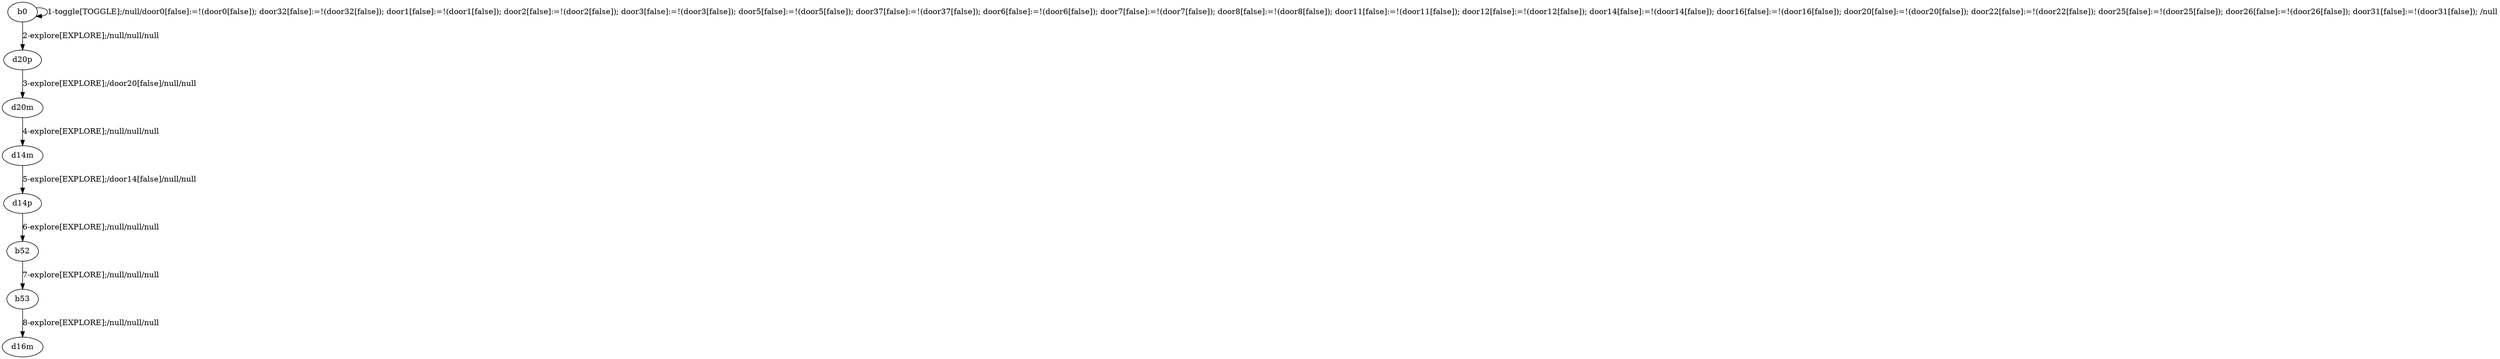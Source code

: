 # Total number of goals covered by this test: 2
# b52 --> b53
# b53 --> d16m

digraph g {
"b0" -> "b0" [label = "1-toggle[TOGGLE];/null/door0[false]:=!(door0[false]); door32[false]:=!(door32[false]); door1[false]:=!(door1[false]); door2[false]:=!(door2[false]); door3[false]:=!(door3[false]); door5[false]:=!(door5[false]); door37[false]:=!(door37[false]); door6[false]:=!(door6[false]); door7[false]:=!(door7[false]); door8[false]:=!(door8[false]); door11[false]:=!(door11[false]); door12[false]:=!(door12[false]); door14[false]:=!(door14[false]); door16[false]:=!(door16[false]); door20[false]:=!(door20[false]); door22[false]:=!(door22[false]); door25[false]:=!(door25[false]); door26[false]:=!(door26[false]); door31[false]:=!(door31[false]); /null"];
"b0" -> "d20p" [label = "2-explore[EXPLORE];/null/null/null"];
"d20p" -> "d20m" [label = "3-explore[EXPLORE];/door20[false]/null/null"];
"d20m" -> "d14m" [label = "4-explore[EXPLORE];/null/null/null"];
"d14m" -> "d14p" [label = "5-explore[EXPLORE];/door14[false]/null/null"];
"d14p" -> "b52" [label = "6-explore[EXPLORE];/null/null/null"];
"b52" -> "b53" [label = "7-explore[EXPLORE];/null/null/null"];
"b53" -> "d16m" [label = "8-explore[EXPLORE];/null/null/null"];
}